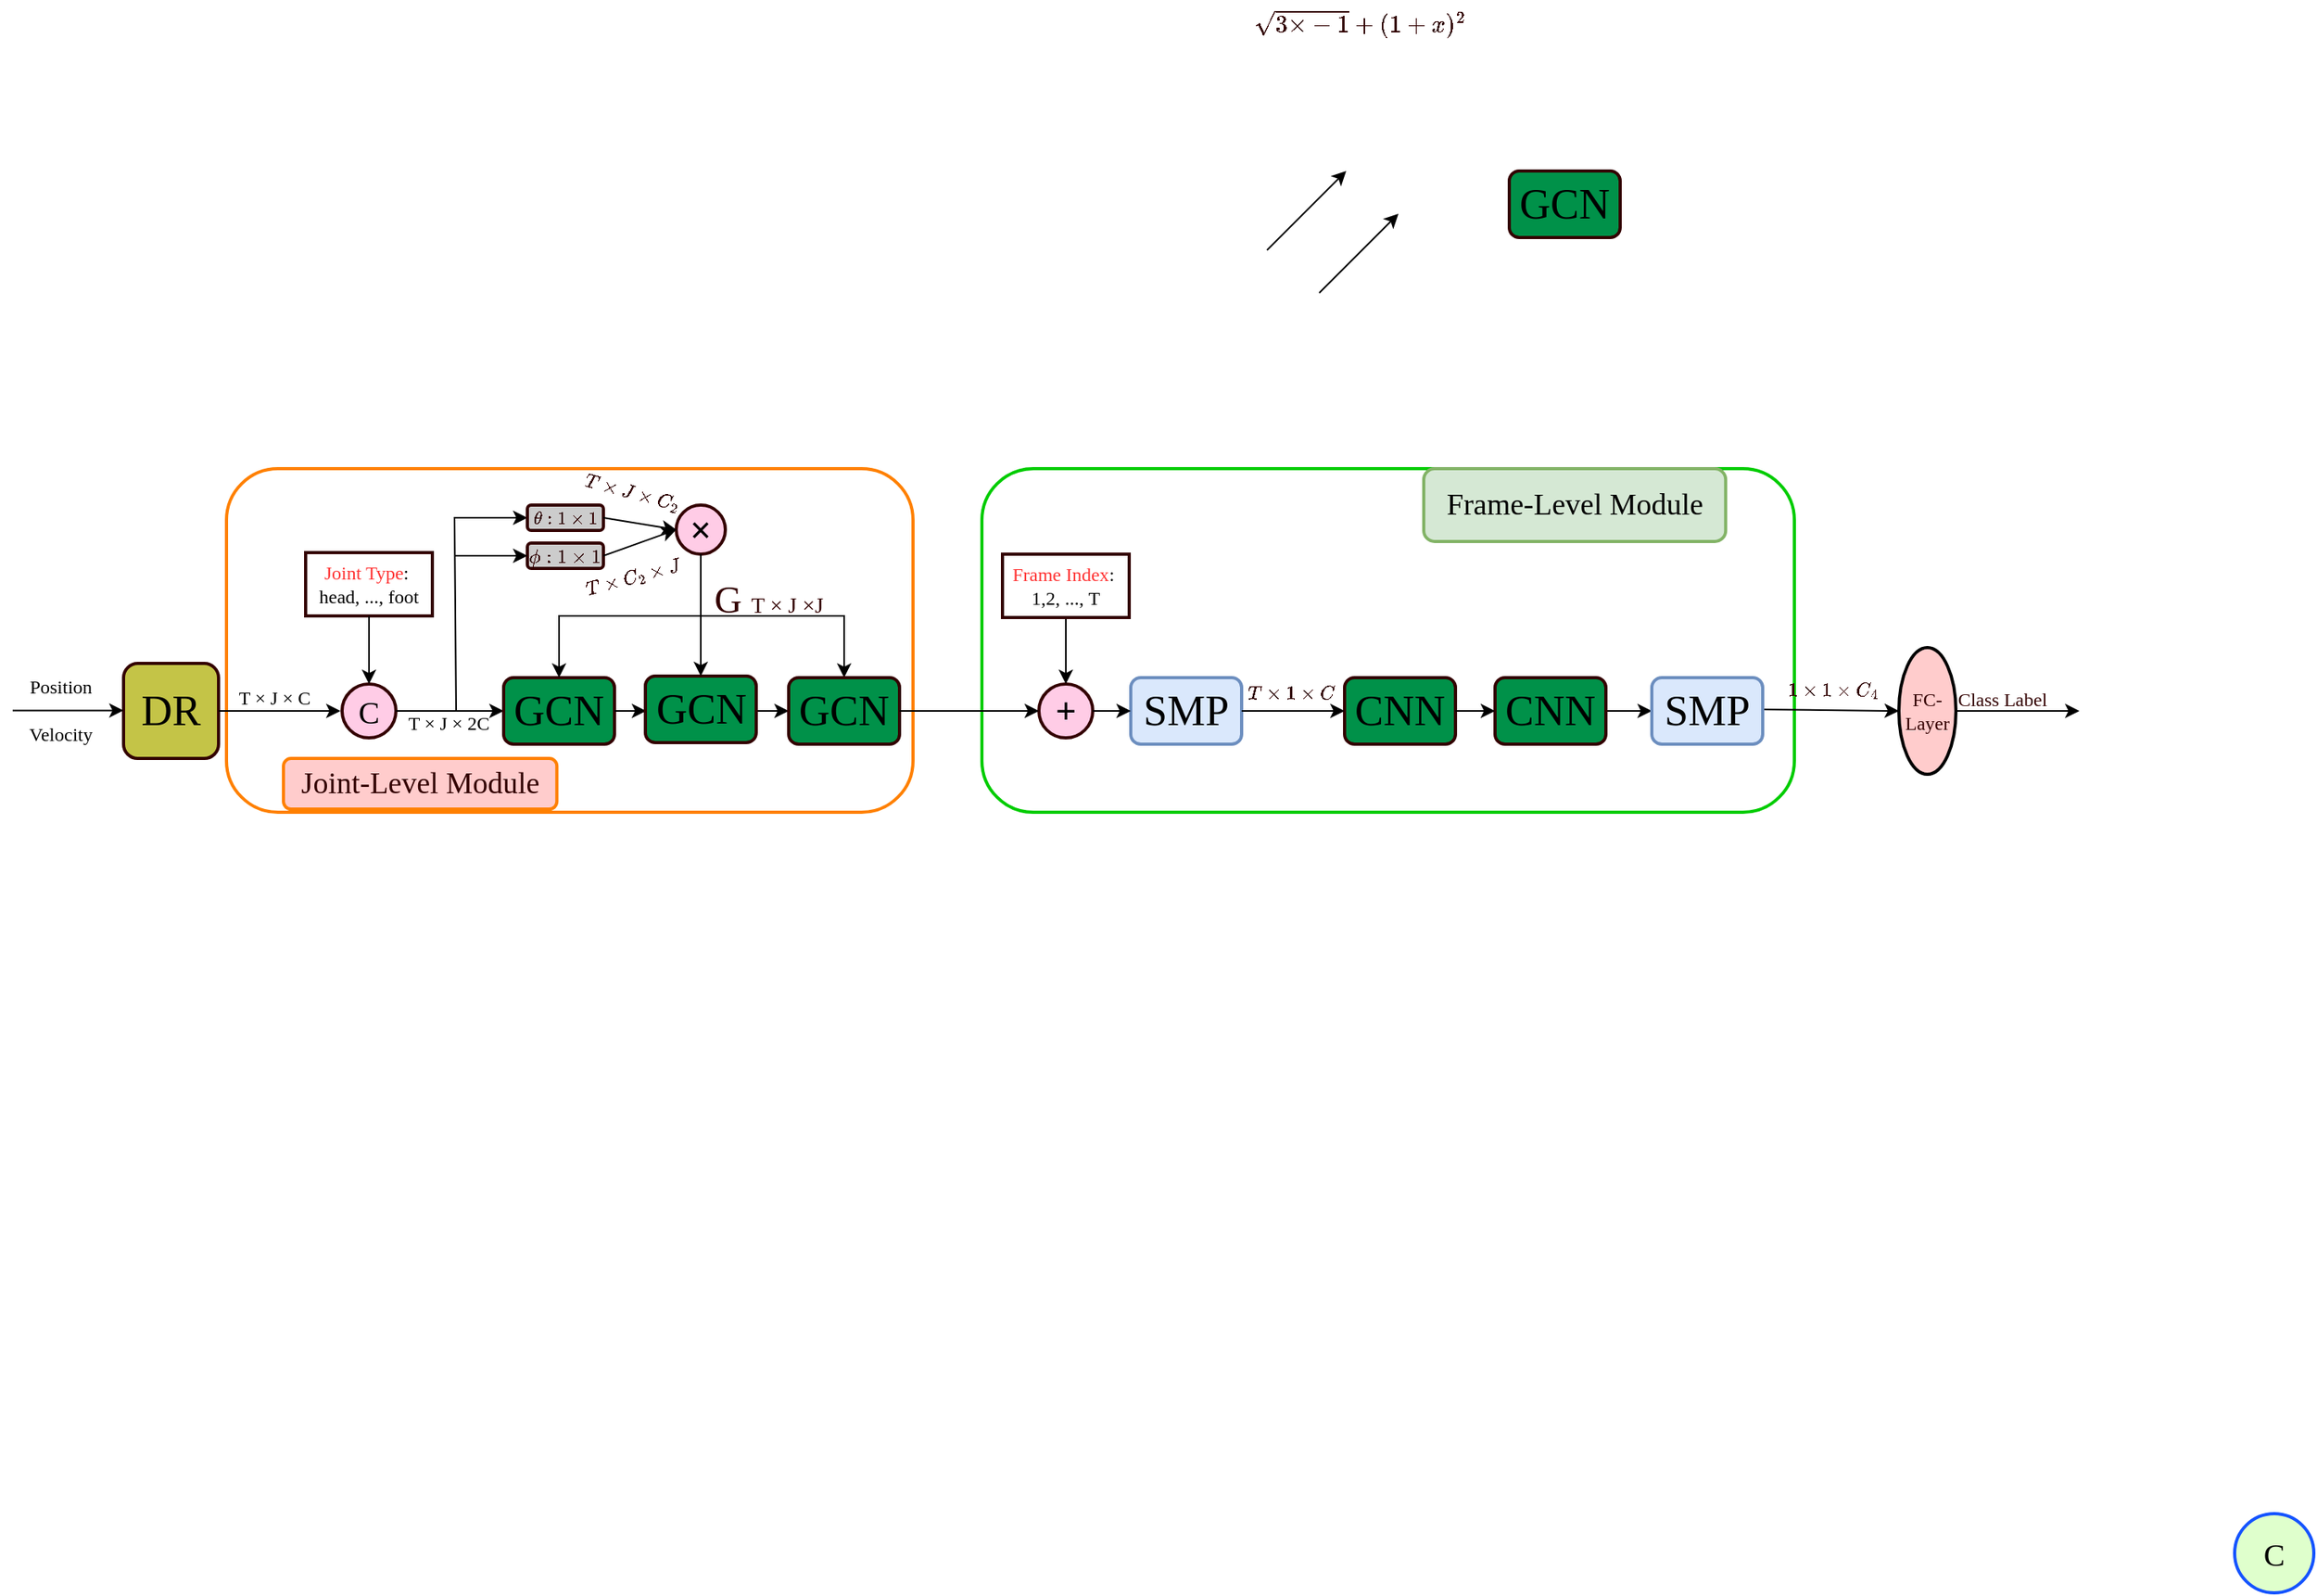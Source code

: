 <mxfile version="20.6.0" type="github">
  <diagram id="eByDo22AMLQ4qeioQTBj" name="第 1 页">
    <mxGraphModel dx="3015" dy="2340" grid="1" gridSize="9" guides="1" tooltips="1" connect="1" arrows="1" fold="1" page="1" pageScale="1" pageWidth="827" pageHeight="1169" background="#FFFFFF" math="1" shadow="0">
      <root>
        <mxCell id="0" />
        <mxCell id="1" parent="0" />
        <mxCell id="A4r7sy5Z2c_fAZv7HFqx-11" value="&lt;font style=&quot;font-size: 20px;&quot; face=&quot;Times New Roman&quot;&gt;C&lt;/font&gt;" style="ellipse;whiteSpace=wrap;html=1;aspect=fixed;strokeColor=#1453FF;strokeWidth=2;fillColor=#DFFFCC;fontFamily=Times New Roman;fontSize=20;" vertex="1" parent="1">
          <mxGeometry x="764" y="335" width="50" height="50" as="geometry" />
        </mxCell>
        <mxCell id="A4r7sy5Z2c_fAZv7HFqx-43" value="\(\sqrt{3×-1}+(1+x)^2\)" style="text;html=1;align=center;verticalAlign=middle;resizable=0;points=[];autosize=1;strokeColor=none;fillColor=none;fontSize=15;fontFamily=Times New Roman;fontColor=#330000;strokeWidth=2;" vertex="1" parent="1">
          <mxGeometry x="126" y="-621" width="170" height="30" as="geometry" />
        </mxCell>
        <mxCell id="A4r7sy5Z2c_fAZv7HFqx-57" value="&lt;font style=&quot;font-size: 27px;&quot;&gt;GCN&lt;/font&gt;" style="rounded=1;whiteSpace=wrap;html=1;strokeColor=#330000;fillColor=#009149;strokeWidth=2;fontFamily=Times New Roman;" vertex="1" parent="1">
          <mxGeometry x="306" y="-513" width="70" height="42" as="geometry" />
        </mxCell>
        <mxCell id="A4r7sy5Z2c_fAZv7HFqx-60" value="" style="endArrow=classic;html=1;rounded=0;fontFamily=Times New Roman;fontSize=23;fontColor=#330000;" edge="1" parent="1">
          <mxGeometry width="50" height="50" relative="1" as="geometry">
            <mxPoint x="153" y="-463" as="sourcePoint" />
            <mxPoint x="203" y="-513" as="targetPoint" />
          </mxGeometry>
        </mxCell>
        <mxCell id="A4r7sy5Z2c_fAZv7HFqx-69" value="" style="endArrow=classic;html=1;rounded=0;fontFamily=Times New Roman;fontSize=23;fontColor=#330000;" edge="1" parent="1">
          <mxGeometry width="50" height="50" relative="1" as="geometry">
            <mxPoint x="186" y="-436" as="sourcePoint" />
            <mxPoint x="236" y="-486" as="targetPoint" />
          </mxGeometry>
        </mxCell>
        <mxCell id="A4r7sy5Z2c_fAZv7HFqx-89" value="" style="group" vertex="1" connectable="0" parent="1">
          <mxGeometry x="-639" y="-342.0" width="1305" height="234.0" as="geometry" />
        </mxCell>
        <mxCell id="A4r7sy5Z2c_fAZv7HFqx-88" value="" style="endArrow=classic;html=1;rounded=0;fontFamily=Times New Roman;fontSize=12;fontColor=#330000;entryX=0;entryY=0.5;entryDx=0;entryDy=0;" edge="1" parent="A4r7sy5Z2c_fAZv7HFqx-89" target="A4r7sy5Z2c_fAZv7HFqx-75">
          <mxGeometry width="50" height="50" relative="1" as="geometry">
            <mxPoint x="936" y="170.0" as="sourcePoint" />
            <mxPoint x="1049" y="189.0" as="targetPoint" />
          </mxGeometry>
        </mxCell>
        <mxCell id="A4r7sy5Z2c_fAZv7HFqx-79" value="" style="rounded=1;whiteSpace=wrap;html=1;strokeColor=#00CC00;strokeWidth=2;fontFamily=Times New Roman;fontSize=12;fontColor=#330000;fillColor=none;" vertex="1" parent="A4r7sy5Z2c_fAZv7HFqx-89">
          <mxGeometry x="612" y="17.0" width="513" height="217" as="geometry" />
        </mxCell>
        <mxCell id="A4r7sy5Z2c_fAZv7HFqx-54" value="" style="rounded=1;whiteSpace=wrap;html=1;strokeColor=#FF8000;strokeWidth=2;fontFamily=Times New Roman;fontSize=12;fontColor=#330000;fillColor=none;" vertex="1" parent="A4r7sy5Z2c_fAZv7HFqx-89">
          <mxGeometry x="135" y="17.01" width="433.5" height="216.99" as="geometry" />
        </mxCell>
        <mxCell id="A4r7sy5Z2c_fAZv7HFqx-45" value="" style="endArrow=classic;html=1;rounded=0;fontFamily=Times New Roman;fontSize=12;fontColor=#330000;entryX=0;entryY=0.5;entryDx=0;entryDy=0;" edge="1" parent="A4r7sy5Z2c_fAZv7HFqx-89" target="A4r7sy5Z2c_fAZv7HFqx-83">
          <mxGeometry width="50" height="50" relative="1" as="geometry">
            <mxPoint x="1098" y="169.02" as="sourcePoint" />
            <mxPoint x="1217" y="170.01" as="targetPoint" />
          </mxGeometry>
        </mxCell>
        <mxCell id="A4r7sy5Z2c_fAZv7HFqx-1" value="&lt;font style=&quot;font-size: 27px;&quot;&gt;DR&lt;/font&gt;" style="rounded=1;whiteSpace=wrap;html=1;strokeColor=#330000;fillColor=#C4C447;strokeWidth=2;fontFamily=Times New Roman;" vertex="1" parent="A4r7sy5Z2c_fAZv7HFqx-89">
          <mxGeometry x="70" y="140.01" width="60" height="60" as="geometry" />
        </mxCell>
        <mxCell id="A4r7sy5Z2c_fAZv7HFqx-6" value="" style="endArrow=classic;html=1;rounded=0;" edge="1" parent="A4r7sy5Z2c_fAZv7HFqx-89">
          <mxGeometry width="50" height="50" relative="1" as="geometry">
            <mxPoint y="169.72" as="sourcePoint" />
            <mxPoint x="70" y="169.72" as="targetPoint" />
          </mxGeometry>
        </mxCell>
        <mxCell id="A4r7sy5Z2c_fAZv7HFqx-7" value="&lt;font face=&quot;Times New Roman&quot;&gt;Position&lt;/font&gt;" style="text;html=1;align=center;verticalAlign=middle;resizable=0;points=[];autosize=1;strokeColor=none;fillColor=none;strokeWidth=3;" vertex="1" parent="A4r7sy5Z2c_fAZv7HFqx-89">
          <mxGeometry y="140.01" width="60" height="30" as="geometry" />
        </mxCell>
        <mxCell id="A4r7sy5Z2c_fAZv7HFqx-8" value="&lt;font face=&quot;Times New Roman&quot;&gt;Velocity&lt;/font&gt;" style="text;html=1;align=center;verticalAlign=middle;resizable=0;points=[];autosize=1;strokeColor=none;fillColor=none;strokeWidth=3;" vertex="1" parent="A4r7sy5Z2c_fAZv7HFqx-89">
          <mxGeometry y="170.01" width="60" height="30" as="geometry" />
        </mxCell>
        <mxCell id="A4r7sy5Z2c_fAZv7HFqx-2" value="&lt;font style=&quot;font-size: 20px;&quot; face=&quot;Times New Roman&quot;&gt;C&lt;/font&gt;" style="ellipse;whiteSpace=wrap;html=1;aspect=fixed;strokeColor=#330000;strokeWidth=2;fillColor=#FFCCE6;" vertex="1" parent="A4r7sy5Z2c_fAZv7HFqx-89">
          <mxGeometry x="208" y="153.01" width="34" height="34" as="geometry" />
        </mxCell>
        <mxCell id="A4r7sy5Z2c_fAZv7HFqx-9" value="" style="endArrow=classic;html=1;rounded=0;" edge="1" parent="A4r7sy5Z2c_fAZv7HFqx-89">
          <mxGeometry width="50" height="50" relative="1" as="geometry">
            <mxPoint x="130" y="170.01" as="sourcePoint" />
            <mxPoint x="207" y="170.01" as="targetPoint" />
          </mxGeometry>
        </mxCell>
        <mxCell id="A4r7sy5Z2c_fAZv7HFqx-10" value="&lt;font face=&quot;Times New Roman&quot;&gt;T × J × C&lt;br&gt;&amp;nbsp;&lt;/font&gt;" style="text;html=1;align=center;verticalAlign=middle;resizable=0;points=[];autosize=1;strokeColor=none;fillColor=none;strokeWidth=3;" vertex="1" parent="A4r7sy5Z2c_fAZv7HFqx-89">
          <mxGeometry x="130" y="149.01" width="70" height="40" as="geometry" />
        </mxCell>
        <mxCell id="A4r7sy5Z2c_fAZv7HFqx-14" value="" style="endArrow=classic;html=1;rounded=0;fontFamily=Times New Roman;fontSize=20;startArrow=none;exitX=1;exitY=0.5;exitDx=0;exitDy=0;" edge="1" parent="A4r7sy5Z2c_fAZv7HFqx-89" source="A4r7sy5Z2c_fAZv7HFqx-2">
          <mxGeometry width="50" height="50" relative="1" as="geometry">
            <mxPoint x="250" y="170.01" as="sourcePoint" />
            <mxPoint x="310" y="170.01" as="targetPoint" />
          </mxGeometry>
        </mxCell>
        <mxCell id="A4r7sy5Z2c_fAZv7HFqx-15" value="&lt;font face=&quot;Times New Roman&quot;&gt;T × J × 2C&lt;br&gt;&amp;nbsp;&lt;/font&gt;" style="text;html=1;align=center;verticalAlign=middle;resizable=0;points=[];autosize=1;strokeColor=none;fillColor=none;strokeWidth=3;" vertex="1" parent="A4r7sy5Z2c_fAZv7HFqx-89">
          <mxGeometry x="240" y="165.01" width="70" height="40" as="geometry" />
        </mxCell>
        <mxCell id="A4r7sy5Z2c_fAZv7HFqx-19" value="&lt;font color=&quot;#ff3333&quot;&gt;Joint Type&lt;/font&gt;:&amp;nbsp;&lt;br&gt;head, ..., foot" style="rounded=0;whiteSpace=wrap;html=1;strokeColor=#330000;strokeWidth=2;fontFamily=Times New Roman;fontSize=12;fillColor=#FFFFFF;" vertex="1" parent="A4r7sy5Z2c_fAZv7HFqx-89">
          <mxGeometry x="185" y="70.01" width="80" height="40" as="geometry" />
        </mxCell>
        <mxCell id="A4r7sy5Z2c_fAZv7HFqx-20" value="" style="endArrow=classic;html=1;rounded=0;fontFamily=Times New Roman;fontSize=12;fontColor=#FF3333;exitX=0.5;exitY=1;exitDx=0;exitDy=0;entryX=0.5;entryY=0;entryDx=0;entryDy=0;" edge="1" parent="A4r7sy5Z2c_fAZv7HFqx-89" source="A4r7sy5Z2c_fAZv7HFqx-19" target="A4r7sy5Z2c_fAZv7HFqx-2">
          <mxGeometry width="50" height="50" relative="1" as="geometry">
            <mxPoint x="100" y="120.01" as="sourcePoint" />
            <mxPoint x="150" y="70.01" as="targetPoint" />
          </mxGeometry>
        </mxCell>
        <mxCell id="A4r7sy5Z2c_fAZv7HFqx-22" value="&lt;font style=&quot;font-size: 27px;&quot;&gt;GCN&lt;/font&gt;" style="rounded=1;whiteSpace=wrap;html=1;strokeColor=#330000;fillColor=#009149;strokeWidth=2;fontFamily=Times New Roman;" vertex="1" parent="A4r7sy5Z2c_fAZv7HFqx-89">
          <mxGeometry x="310" y="149.01" width="70" height="42" as="geometry" />
        </mxCell>
        <mxCell id="A4r7sy5Z2c_fAZv7HFqx-27" value="" style="endArrow=classic;html=1;rounded=0;fontFamily=Times New Roman;fontSize=12;fontColor=#FF3333;exitX=1;exitY=0.5;exitDx=0;exitDy=0;entryX=0;entryY=0.5;entryDx=0;entryDy=0;" edge="1" parent="A4r7sy5Z2c_fAZv7HFqx-89" source="A4r7sy5Z2c_fAZv7HFqx-22">
          <mxGeometry width="50" height="50" relative="1" as="geometry">
            <mxPoint x="310" y="280.01" as="sourcePoint" />
            <mxPoint x="400" y="170.01" as="targetPoint" />
          </mxGeometry>
        </mxCell>
        <mxCell id="A4r7sy5Z2c_fAZv7HFqx-29" value="" style="endArrow=classic;html=1;rounded=0;fontFamily=Times New Roman;fontSize=12;fontColor=#FF3333;exitX=1;exitY=0.5;exitDx=0;exitDy=0;entryX=0;entryY=0.5;entryDx=0;entryDy=0;" edge="1" parent="A4r7sy5Z2c_fAZv7HFqx-89">
          <mxGeometry width="50" height="50" relative="1" as="geometry">
            <mxPoint x="470" y="170.01" as="sourcePoint" />
            <mxPoint x="490" y="170.01" as="targetPoint" />
          </mxGeometry>
        </mxCell>
        <mxCell id="A4r7sy5Z2c_fAZv7HFqx-30" value="&lt;font size=&quot;1&quot; face=&quot;Times New Roman&quot;&gt;&lt;b style=&quot;font-size: 24px;&quot;&gt;×&lt;/b&gt;&lt;/font&gt;" style="ellipse;whiteSpace=wrap;html=1;aspect=fixed;strokeColor=#330000;strokeWidth=2;fillColor=#FFCCE6;" vertex="1" parent="A4r7sy5Z2c_fAZv7HFqx-89">
          <mxGeometry x="419" y="40.01" width="31" height="31" as="geometry" />
        </mxCell>
        <mxCell id="A4r7sy5Z2c_fAZv7HFqx-36" value="" style="endArrow=classic;html=1;rounded=0;fontFamily=Times New Roman;fontSize=24;fontColor=#FF3333;entryX=0.5;entryY=0;entryDx=0;entryDy=0;" edge="1" parent="A4r7sy5Z2c_fAZv7HFqx-89" target="A4r7sy5Z2c_fAZv7HFqx-22">
          <mxGeometry width="50" height="50" relative="1" as="geometry">
            <mxPoint x="440" y="110.01" as="sourcePoint" />
            <mxPoint x="280" y="130.01" as="targetPoint" />
            <Array as="points">
              <mxPoint x="345" y="110.01" />
            </Array>
          </mxGeometry>
        </mxCell>
        <mxCell id="A4r7sy5Z2c_fAZv7HFqx-37" value="" style="endArrow=classic;html=1;rounded=0;fontFamily=Times New Roman;fontSize=24;fontColor=#FF3333;entryX=0.5;entryY=0;entryDx=0;entryDy=0;" edge="1" parent="A4r7sy5Z2c_fAZv7HFqx-89" target="A4r7sy5Z2c_fAZv7HFqx-51">
          <mxGeometry width="50" height="50" relative="1" as="geometry">
            <mxPoint x="440" y="110.01" as="sourcePoint" />
            <mxPoint x="525" y="140.01" as="targetPoint" />
            <Array as="points">
              <mxPoint x="525" y="110.01" />
            </Array>
          </mxGeometry>
        </mxCell>
        <mxCell id="A4r7sy5Z2c_fAZv7HFqx-38" value="G &lt;font style=&quot;font-size: 14px;&quot;&gt;T × J ×J&lt;/font&gt;" style="text;html=1;align=center;verticalAlign=middle;resizable=0;points=[];autosize=1;strokeColor=none;fillColor=none;fontSize=24;fontFamily=Times New Roman;fontColor=#330000;strokeWidth=2;" vertex="1" parent="A4r7sy5Z2c_fAZv7HFqx-89">
          <mxGeometry x="432" y="80.01" width="90" height="40" as="geometry" />
        </mxCell>
        <mxCell id="A4r7sy5Z2c_fAZv7HFqx-39" value="" style="endArrow=classic;html=1;rounded=0;fontFamily=Times New Roman;fontSize=14;fontColor=#330000;entryX=0;entryY=0.5;entryDx=0;entryDy=0;" edge="1" parent="A4r7sy5Z2c_fAZv7HFqx-89" target="A4r7sy5Z2c_fAZv7HFqx-40">
          <mxGeometry width="50" height="50" relative="1" as="geometry">
            <mxPoint x="280" y="170.01" as="sourcePoint" />
            <mxPoint x="280" y="30.01" as="targetPoint" />
            <Array as="points">
              <mxPoint x="279" y="48.01" />
            </Array>
          </mxGeometry>
        </mxCell>
        <mxCell id="A4r7sy5Z2c_fAZv7HFqx-42" value="" style="group;fontSize=12;" vertex="1" connectable="0" parent="A4r7sy5Z2c_fAZv7HFqx-89">
          <mxGeometry x="340" y="40.01" width="48" height="40" as="geometry" />
        </mxCell>
        <mxCell id="A4r7sy5Z2c_fAZv7HFqx-40" value="&lt;font style=&quot;font-size: 11px;&quot;&gt;\(\theta : 1 \times 1\)&lt;/font&gt;" style="rounded=1;whiteSpace=wrap;html=1;strokeColor=#330000;strokeWidth=2;fontFamily=Times New Roman;fontSize=14;fontColor=#330000;fillColor=#CCCCCC;" vertex="1" parent="A4r7sy5Z2c_fAZv7HFqx-42">
          <mxGeometry x="-15" width="48" height="16" as="geometry" />
        </mxCell>
        <mxCell id="A4r7sy5Z2c_fAZv7HFqx-41" value="\(\phi : 1 \times 1\)" style="rounded=1;whiteSpace=wrap;html=1;strokeColor=#330000;strokeWidth=2;fontFamily=Times New Roman;fontSize=12;fontColor=#330000;fillColor=#CCCCCC;" vertex="1" parent="A4r7sy5Z2c_fAZv7HFqx-42">
          <mxGeometry x="-15" y="24" width="48" height="16" as="geometry" />
        </mxCell>
        <mxCell id="A4r7sy5Z2c_fAZv7HFqx-44" value="" style="endArrow=classic;html=1;rounded=0;fontFamily=Times New Roman;fontSize=12;fontColor=#330000;entryX=0;entryY=0.5;entryDx=0;entryDy=0;" edge="1" parent="A4r7sy5Z2c_fAZv7HFqx-89" target="A4r7sy5Z2c_fAZv7HFqx-41">
          <mxGeometry width="50" height="50" relative="1" as="geometry">
            <mxPoint x="279" y="72.01" as="sourcePoint" />
            <mxPoint x="275" y="125.01" as="targetPoint" />
          </mxGeometry>
        </mxCell>
        <mxCell id="A4r7sy5Z2c_fAZv7HFqx-46" value="" style="endArrow=classic;html=1;rounded=0;fontFamily=Times New Roman;fontSize=12;fontColor=#330000;entryX=0;entryY=0.5;entryDx=0;entryDy=0;exitX=1;exitY=0.5;exitDx=0;exitDy=0;" edge="1" parent="A4r7sy5Z2c_fAZv7HFqx-89" source="A4r7sy5Z2c_fAZv7HFqx-40" target="A4r7sy5Z2c_fAZv7HFqx-30">
          <mxGeometry width="50" height="50" relative="1" as="geometry">
            <mxPoint x="390" y="49.01" as="sourcePoint" />
            <mxPoint x="440" y="-0.99" as="targetPoint" />
          </mxGeometry>
        </mxCell>
        <mxCell id="A4r7sy5Z2c_fAZv7HFqx-47" value="" style="endArrow=classic;html=1;rounded=0;fontFamily=Times New Roman;fontSize=12;fontColor=#330000;exitX=1;exitY=0.5;exitDx=0;exitDy=0;entryX=0;entryY=0.5;entryDx=0;entryDy=0;" edge="1" parent="A4r7sy5Z2c_fAZv7HFqx-89" source="A4r7sy5Z2c_fAZv7HFqx-41" target="A4r7sy5Z2c_fAZv7HFqx-30">
          <mxGeometry width="50" height="50" relative="1" as="geometry">
            <mxPoint x="306" y="13.01" as="sourcePoint" />
            <mxPoint x="356" y="-36.99" as="targetPoint" />
          </mxGeometry>
        </mxCell>
        <mxCell id="A4r7sy5Z2c_fAZv7HFqx-48" value="\(T\times J \times C_2\)" style="text;html=1;align=center;verticalAlign=middle;resizable=0;points=[];autosize=1;strokeColor=none;fillColor=none;fontSize=12;fontFamily=Times New Roman;fontColor=#330000;strokeWidth=2;rotation=15;" vertex="1" parent="A4r7sy5Z2c_fAZv7HFqx-89">
          <mxGeometry x="323" y="17.01" width="135" height="27" as="geometry" />
        </mxCell>
        <mxCell id="A4r7sy5Z2c_fAZv7HFqx-49" value="\(T\times C_2 \times J\)" style="text;html=1;align=center;verticalAlign=middle;resizable=0;points=[];autosize=1;strokeColor=none;fillColor=none;fontSize=12;fontFamily=Times New Roman;fontColor=#330000;strokeWidth=2;rotation=-15;" vertex="1" parent="A4r7sy5Z2c_fAZv7HFqx-89">
          <mxGeometry x="323" y="71.01" width="135" height="27" as="geometry" />
        </mxCell>
        <mxCell id="A4r7sy5Z2c_fAZv7HFqx-50" value="&lt;font style=&quot;font-size: 27px;&quot;&gt;GCN&lt;/font&gt;" style="rounded=1;whiteSpace=wrap;html=1;strokeColor=#330000;fillColor=#009149;strokeWidth=2;fontFamily=Times New Roman;" vertex="1" parent="A4r7sy5Z2c_fAZv7HFqx-89">
          <mxGeometry x="399.5" y="148.01" width="70" height="42" as="geometry" />
        </mxCell>
        <mxCell id="A4r7sy5Z2c_fAZv7HFqx-33" style="edgeStyle=orthogonalEdgeStyle;rounded=0;orthogonalLoop=1;jettySize=auto;html=1;fontFamily=Times New Roman;fontSize=24;fontColor=#FF3333;entryX=0.5;entryY=0;entryDx=0;entryDy=0;" edge="1" parent="A4r7sy5Z2c_fAZv7HFqx-89" source="A4r7sy5Z2c_fAZv7HFqx-30" target="A4r7sy5Z2c_fAZv7HFqx-50">
          <mxGeometry relative="1" as="geometry">
            <mxPoint x="435" y="143.01" as="targetPoint" />
          </mxGeometry>
        </mxCell>
        <mxCell id="A4r7sy5Z2c_fAZv7HFqx-51" value="&lt;font style=&quot;font-size: 27px;&quot;&gt;GCN&lt;/font&gt;" style="rounded=1;whiteSpace=wrap;html=1;strokeColor=#330000;fillColor=#009149;strokeWidth=2;fontFamily=Times New Roman;" vertex="1" parent="A4r7sy5Z2c_fAZv7HFqx-89">
          <mxGeometry x="490" y="149.01" width="70" height="42" as="geometry" />
        </mxCell>
        <mxCell id="A4r7sy5Z2c_fAZv7HFqx-55" value="&lt;font style=&quot;font-size: 19px;&quot;&gt;Joint-Level Module&lt;/font&gt;" style="rounded=1;whiteSpace=wrap;html=1;strokeColor=#FF8000;strokeWidth=2;fontFamily=Times New Roman;fontSize=12;fontColor=#330000;fillColor=#FFCCCC;" vertex="1" parent="A4r7sy5Z2c_fAZv7HFqx-89">
          <mxGeometry x="171" y="200.01" width="172.63" height="32.01" as="geometry" />
        </mxCell>
        <mxCell id="A4r7sy5Z2c_fAZv7HFqx-58" value="&lt;font size=&quot;1&quot; face=&quot;Times New Roman&quot;&gt;&lt;b style=&quot;font-size: 23px;&quot;&gt;+&lt;/b&gt;&lt;/font&gt;" style="ellipse;whiteSpace=wrap;html=1;aspect=fixed;strokeColor=#330000;strokeWidth=2;fillColor=#FFCCE6;" vertex="1" parent="A4r7sy5Z2c_fAZv7HFqx-89">
          <mxGeometry x="648" y="153.01" width="34" height="34" as="geometry" />
        </mxCell>
        <mxCell id="A4r7sy5Z2c_fAZv7HFqx-59" value="" style="endArrow=classic;html=1;rounded=0;fontFamily=Times New Roman;fontSize=12;fontColor=#330000;exitX=1;exitY=0.5;exitDx=0;exitDy=0;entryX=0;entryY=0.5;entryDx=0;entryDy=0;" edge="1" parent="A4r7sy5Z2c_fAZv7HFqx-89" source="A4r7sy5Z2c_fAZv7HFqx-51" target="A4r7sy5Z2c_fAZv7HFqx-58">
          <mxGeometry width="50" height="50" relative="1" as="geometry">
            <mxPoint x="567" y="140.0" as="sourcePoint" />
            <mxPoint x="617" y="90.0" as="targetPoint" />
          </mxGeometry>
        </mxCell>
        <mxCell id="A4r7sy5Z2c_fAZv7HFqx-63" value="&lt;font style=&quot;font-size: 27px;&quot;&gt;SMP&lt;/font&gt;" style="rounded=1;whiteSpace=wrap;html=1;strokeColor=#6c8ebf;fillColor=#dae8fc;strokeWidth=2;fontFamily=Times New Roman;" vertex="1" parent="A4r7sy5Z2c_fAZv7HFqx-89">
          <mxGeometry x="706" y="149.01" width="70" height="42" as="geometry" />
        </mxCell>
        <mxCell id="A4r7sy5Z2c_fAZv7HFqx-66" style="edgeStyle=orthogonalEdgeStyle;rounded=0;orthogonalLoop=1;jettySize=auto;html=1;entryX=0;entryY=0.5;entryDx=0;entryDy=0;fontFamily=Times New Roman;fontSize=23;fontColor=#330000;" edge="1" parent="A4r7sy5Z2c_fAZv7HFqx-89" source="A4r7sy5Z2c_fAZv7HFqx-58" target="A4r7sy5Z2c_fAZv7HFqx-63">
          <mxGeometry relative="1" as="geometry" />
        </mxCell>
        <mxCell id="A4r7sy5Z2c_fAZv7HFqx-68" style="edgeStyle=orthogonalEdgeStyle;rounded=0;orthogonalLoop=1;jettySize=auto;html=1;entryX=0.5;entryY=0;entryDx=0;entryDy=0;fontFamily=Times New Roman;fontSize=23;fontColor=#330000;" edge="1" parent="A4r7sy5Z2c_fAZv7HFqx-89" source="A4r7sy5Z2c_fAZv7HFqx-67" target="A4r7sy5Z2c_fAZv7HFqx-58">
          <mxGeometry relative="1" as="geometry" />
        </mxCell>
        <mxCell id="A4r7sy5Z2c_fAZv7HFqx-67" value="&lt;font color=&quot;#ff3333&quot;&gt;Frame Index&lt;/font&gt;:&amp;nbsp;&lt;br&gt;1,2, ..., T" style="rounded=0;whiteSpace=wrap;html=1;strokeColor=#330000;strokeWidth=2;fontFamily=Times New Roman;fontSize=12;fillColor=#FFFFFF;" vertex="1" parent="A4r7sy5Z2c_fAZv7HFqx-89">
          <mxGeometry x="625" y="71.01" width="80" height="40" as="geometry" />
        </mxCell>
        <mxCell id="A4r7sy5Z2c_fAZv7HFqx-70" value="&lt;span style=&quot;font-size: 27px;&quot;&gt;CNN&lt;/span&gt;" style="rounded=1;whiteSpace=wrap;html=1;strokeColor=#330000;fillColor=#009149;strokeWidth=2;fontFamily=Times New Roman;" vertex="1" parent="A4r7sy5Z2c_fAZv7HFqx-89">
          <mxGeometry x="841" y="149.01" width="70" height="42" as="geometry" />
        </mxCell>
        <mxCell id="A4r7sy5Z2c_fAZv7HFqx-71" style="edgeStyle=orthogonalEdgeStyle;rounded=0;orthogonalLoop=1;jettySize=auto;html=1;exitX=1;exitY=0.5;exitDx=0;exitDy=0;entryX=0;entryY=0.5;entryDx=0;entryDy=0;fontFamily=Times New Roman;fontSize=23;fontColor=#330000;" edge="1" parent="A4r7sy5Z2c_fAZv7HFqx-89" source="A4r7sy5Z2c_fAZv7HFqx-63" target="A4r7sy5Z2c_fAZv7HFqx-70">
          <mxGeometry relative="1" as="geometry" />
        </mxCell>
        <mxCell id="A4r7sy5Z2c_fAZv7HFqx-72" value="&lt;font style=&quot;font-size: 12px;&quot;&gt;\(T\times 1 \times C\)&lt;/font&gt;" style="text;html=1;align=center;verticalAlign=middle;resizable=0;points=[];autosize=1;strokeColor=none;fillColor=none;fontSize=23;fontFamily=Times New Roman;fontColor=#330000;strokeWidth=2;" vertex="1" parent="A4r7sy5Z2c_fAZv7HFqx-89">
          <mxGeometry x="744" y="132.51" width="126" height="45" as="geometry" />
        </mxCell>
        <mxCell id="A4r7sy5Z2c_fAZv7HFqx-73" value="&lt;span style=&quot;font-size: 27px;&quot;&gt;CNN&lt;/span&gt;" style="rounded=1;whiteSpace=wrap;html=1;strokeColor=#330000;fillColor=#009149;strokeWidth=2;fontFamily=Times New Roman;" vertex="1" parent="A4r7sy5Z2c_fAZv7HFqx-89">
          <mxGeometry x="936" y="149.01" width="70" height="42" as="geometry" />
        </mxCell>
        <mxCell id="A4r7sy5Z2c_fAZv7HFqx-74" style="edgeStyle=orthogonalEdgeStyle;rounded=0;orthogonalLoop=1;jettySize=auto;html=1;fontFamily=Times New Roman;fontSize=12;fontColor=#330000;" edge="1" parent="A4r7sy5Z2c_fAZv7HFqx-89" source="A4r7sy5Z2c_fAZv7HFqx-70" target="A4r7sy5Z2c_fAZv7HFqx-73">
          <mxGeometry relative="1" as="geometry" />
        </mxCell>
        <mxCell id="A4r7sy5Z2c_fAZv7HFqx-75" value="&lt;font style=&quot;font-size: 27px;&quot;&gt;SMP&lt;/font&gt;" style="rounded=1;whiteSpace=wrap;html=1;strokeColor=#6c8ebf;fillColor=#dae8fc;strokeWidth=2;fontFamily=Times New Roman;" vertex="1" parent="A4r7sy5Z2c_fAZv7HFqx-89">
          <mxGeometry x="1035" y="149.01" width="70" height="42" as="geometry" />
        </mxCell>
        <mxCell id="A4r7sy5Z2c_fAZv7HFqx-80" value="&lt;font style=&quot;font-size: 19px;&quot;&gt;Frame-Level Module&lt;/font&gt;" style="rounded=1;whiteSpace=wrap;html=1;strokeColor=#82b366;strokeWidth=2;fontFamily=Times New Roman;fontSize=12;fillColor=#d5e8d4;" vertex="1" parent="A4r7sy5Z2c_fAZv7HFqx-89">
          <mxGeometry x="891" y="17.0" width="190.63" height="46" as="geometry" />
        </mxCell>
        <mxCell id="A4r7sy5Z2c_fAZv7HFqx-81" value="&lt;font style=&quot;font-size: 12px;&quot;&gt;\(1 \times 1\times C_4\)&lt;/font&gt;" style="text;html=1;align=center;verticalAlign=middle;resizable=0;points=[];autosize=1;strokeColor=none;fillColor=none;fontSize=19;fontFamily=Times New Roman;fontColor=#330000;strokeWidth=2;" vertex="1" parent="A4r7sy5Z2c_fAZv7HFqx-89">
          <mxGeometry x="1081.63" y="137.01" width="135" height="36" as="geometry" />
        </mxCell>
        <mxCell id="A4r7sy5Z2c_fAZv7HFqx-85" style="edgeStyle=orthogonalEdgeStyle;rounded=0;orthogonalLoop=1;jettySize=auto;html=1;fontFamily=Times New Roman;fontSize=12;fontColor=#330000;" edge="1" parent="A4r7sy5Z2c_fAZv7HFqx-89" source="A4r7sy5Z2c_fAZv7HFqx-83">
          <mxGeometry relative="1" as="geometry">
            <mxPoint x="1305" y="170.0" as="targetPoint" />
          </mxGeometry>
        </mxCell>
        <mxCell id="A4r7sy5Z2c_fAZv7HFqx-83" value="FC-Layer" style="ellipse;whiteSpace=wrap;html=1;strokeColor=#000000;strokeWidth=2;fontFamily=Times New Roman;fontSize=12;fontColor=#330000;fillColor=#FFCCCC;" vertex="1" parent="A4r7sy5Z2c_fAZv7HFqx-89">
          <mxGeometry x="1191" y="130.01" width="36" height="80" as="geometry" />
        </mxCell>
        <mxCell id="A4r7sy5Z2c_fAZv7HFqx-86" value="Class Label" style="text;html=1;align=center;verticalAlign=middle;resizable=0;points=[];autosize=1;strokeColor=none;fillColor=none;fontSize=12;fontFamily=Times New Roman;fontColor=#330000;strokeWidth=2;" vertex="1" parent="A4r7sy5Z2c_fAZv7HFqx-89">
          <mxGeometry x="1215" y="149.01" width="81" height="27" as="geometry" />
        </mxCell>
      </root>
    </mxGraphModel>
  </diagram>
</mxfile>
